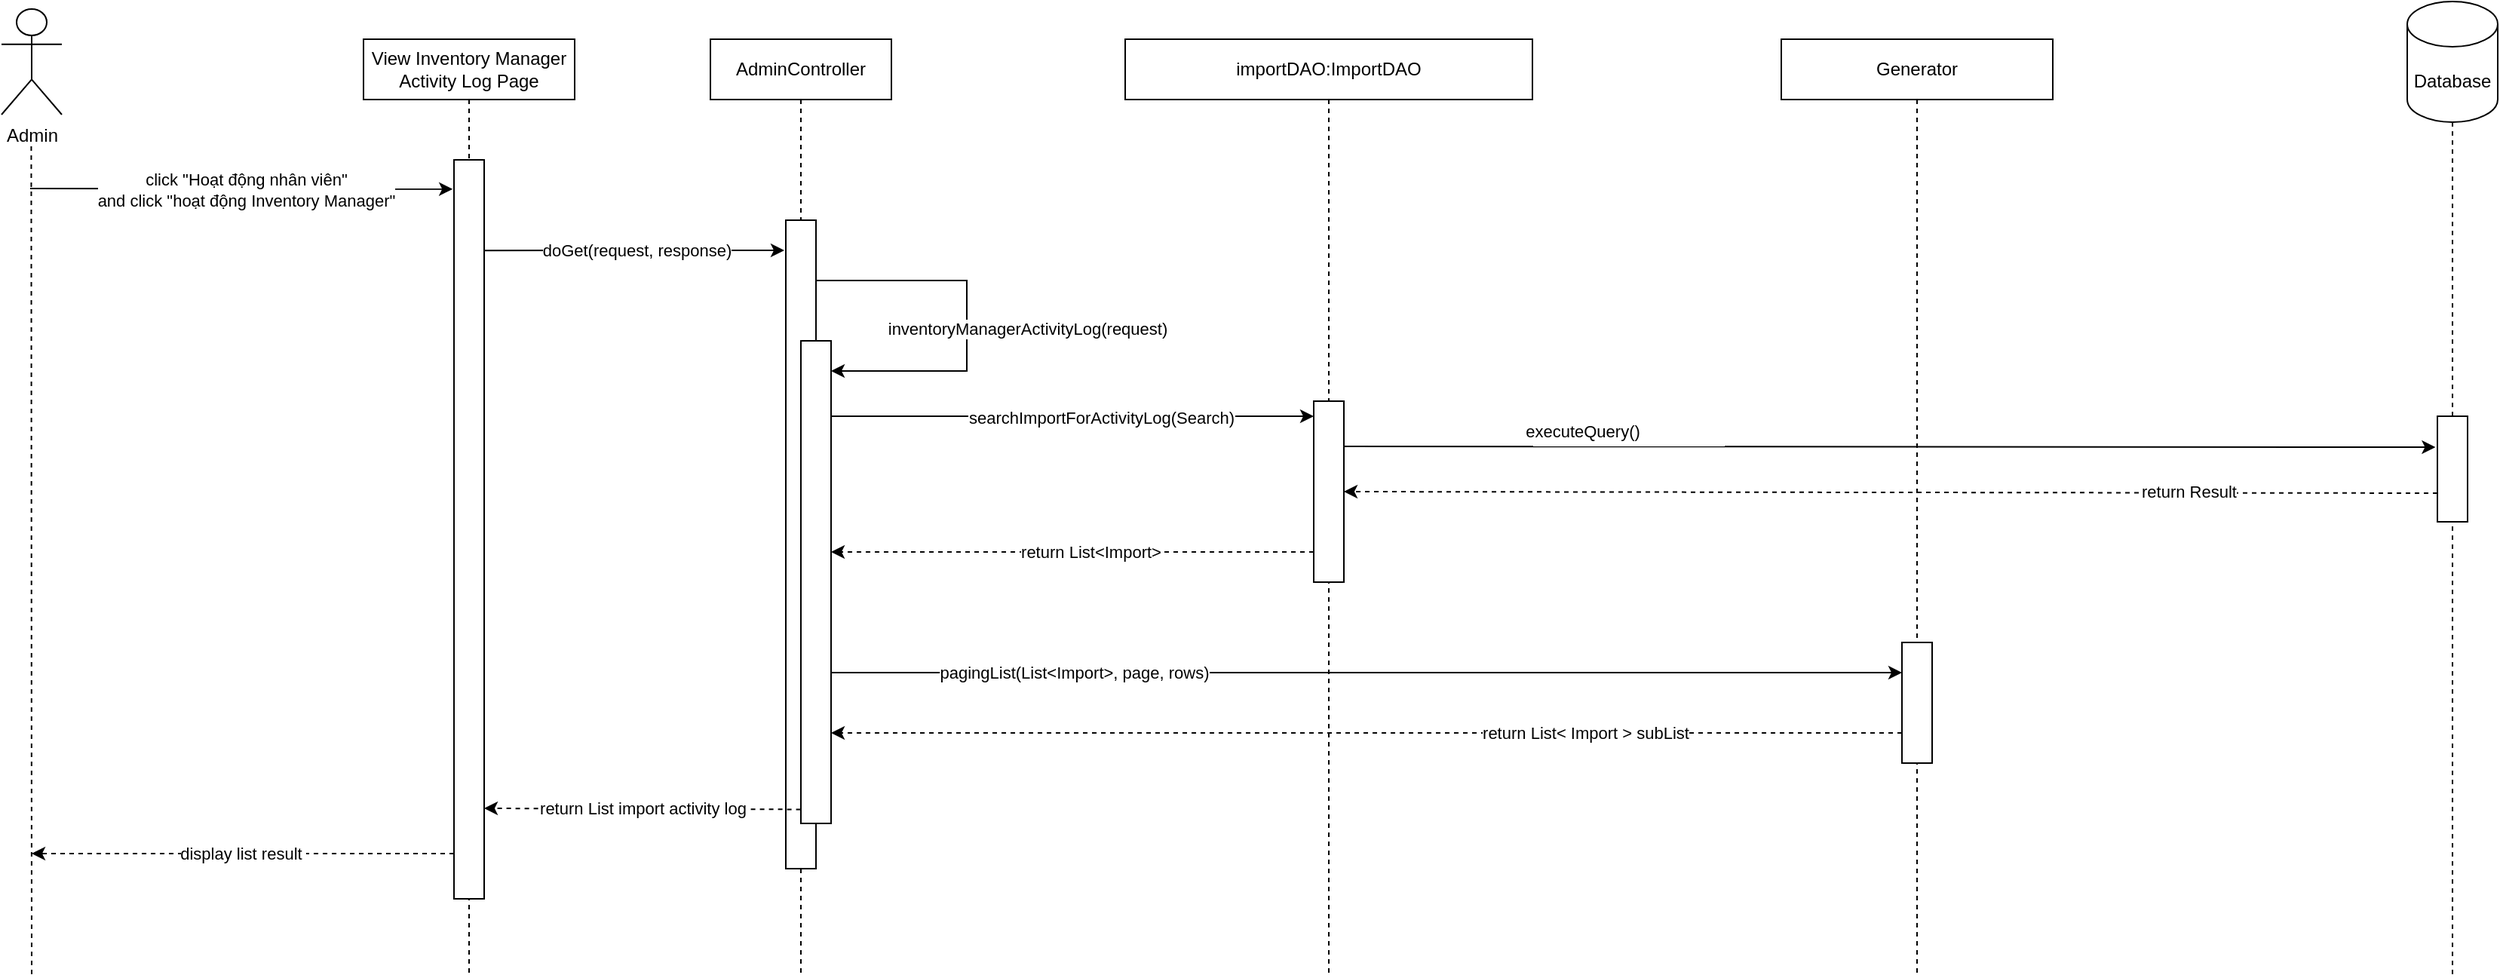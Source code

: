 <mxfile version="21.7.5" type="device">
  <diagram name="Page-1" id="02Nq9jW7B3owufkaCvR9">
    <mxGraphModel dx="1954" dy="1868" grid="1" gridSize="10" guides="1" tooltips="1" connect="1" arrows="1" fold="1" page="1" pageScale="1" pageWidth="850" pageHeight="1100" math="0" shadow="0">
      <root>
        <mxCell id="0" />
        <mxCell id="1" parent="0" />
        <mxCell id="blRzjGdOvriiohquqsqD-1" value="importDAO:ImportDAO" style="shape=umlLifeline;perimeter=lifelinePerimeter;whiteSpace=wrap;html=1;container=1;dropTarget=0;collapsible=0;recursiveResize=0;outlineConnect=0;portConstraint=eastwest;newEdgeStyle={&quot;curved&quot;:0,&quot;rounded&quot;:0};" parent="1" vertex="1">
          <mxGeometry x="1245" y="460" width="270" height="620" as="geometry" />
        </mxCell>
        <mxCell id="7hafV3GSP3RzsJZpvLI7-5" value="" style="endArrow=none;dashed=1;html=1;rounded=0;" parent="1" source="blRzjGdOvriiohquqsqD-7" target="7hafV3GSP3RzsJZpvLI7-6" edge="1">
          <mxGeometry width="50" height="50" relative="1" as="geometry">
            <mxPoint x="1660" y="1200" as="sourcePoint" />
            <mxPoint x="750" y="530" as="targetPoint" />
          </mxGeometry>
        </mxCell>
        <mxCell id="7hafV3GSP3RzsJZpvLI7-6" value="Database" style="shape=cylinder3;whiteSpace=wrap;html=1;boundedLbl=1;backgroundOutline=1;size=15;" parent="1" vertex="1">
          <mxGeometry x="2095" y="435" width="60" height="80" as="geometry" />
        </mxCell>
        <mxCell id="pOCr6q6vtAm0lsox3jmK-1" value="Admin" style="shape=umlActor;verticalLabelPosition=bottom;verticalAlign=top;html=1;" parent="1" vertex="1">
          <mxGeometry x="500" y="440" width="40" height="70" as="geometry" />
        </mxCell>
        <mxCell id="pOCr6q6vtAm0lsox3jmK-4" value="" style="endArrow=none;dashed=1;html=1;rounded=0;" parent="1" edge="1">
          <mxGeometry width="50" height="50" relative="1" as="geometry">
            <mxPoint x="520" y="1080" as="sourcePoint" />
            <mxPoint x="519.72" y="530" as="targetPoint" />
          </mxGeometry>
        </mxCell>
        <mxCell id="pOCr6q6vtAm0lsox3jmK-5" value="AdminController" style="shape=umlLifeline;perimeter=lifelinePerimeter;whiteSpace=wrap;html=1;container=1;dropTarget=0;collapsible=0;recursiveResize=0;outlineConnect=0;portConstraint=eastwest;newEdgeStyle={&quot;curved&quot;:0,&quot;rounded&quot;:0};" parent="1" vertex="1">
          <mxGeometry x="970" y="460" width="120" height="620" as="geometry" />
        </mxCell>
        <mxCell id="pOCr6q6vtAm0lsox3jmK-6" value="Generator" style="shape=umlLifeline;perimeter=lifelinePerimeter;whiteSpace=wrap;html=1;container=1;dropTarget=0;collapsible=0;recursiveResize=0;outlineConnect=0;portConstraint=eastwest;newEdgeStyle={&quot;curved&quot;:0,&quot;rounded&quot;:0};" parent="1" vertex="1">
          <mxGeometry x="1680" y="460" width="180" height="620" as="geometry" />
        </mxCell>
        <mxCell id="pOCr6q6vtAm0lsox3jmK-10" value="" style="endArrow=classic;html=1;rounded=0;entryX=-0.05;entryY=0.024;entryDx=0;entryDy=0;entryPerimeter=0;" parent="1" edge="1">
          <mxGeometry width="50" height="50" relative="1" as="geometry">
            <mxPoint x="820" y="600.08" as="sourcePoint" />
            <mxPoint x="1019" y="600.0" as="targetPoint" />
          </mxGeometry>
        </mxCell>
        <mxCell id="pOCr6q6vtAm0lsox3jmK-11" value="doGet(request, response)" style="edgeLabel;html=1;align=center;verticalAlign=middle;resizable=0;points=[];" parent="pOCr6q6vtAm0lsox3jmK-10" vertex="1" connectable="0">
          <mxGeometry x="0.087" relative="1" as="geometry">
            <mxPoint x="-7" as="offset" />
          </mxGeometry>
        </mxCell>
        <mxCell id="pOCr6q6vtAm0lsox3jmK-13" value="" style="endArrow=classic;html=1;rounded=0;entryX=0.005;entryY=0.034;entryDx=0;entryDy=0;entryPerimeter=0;" parent="1" edge="1">
          <mxGeometry width="50" height="50" relative="1" as="geometry">
            <mxPoint x="519" y="559" as="sourcePoint" />
            <mxPoint x="799.1" y="559.38" as="targetPoint" />
          </mxGeometry>
        </mxCell>
        <mxCell id="pOCr6q6vtAm0lsox3jmK-40" value="click &quot;Hoạt động nhân viên&quot; &lt;br&gt;and click &quot;hoạt động Inventory Manager&quot;" style="edgeLabel;html=1;align=center;verticalAlign=middle;resizable=0;points=[];" parent="pOCr6q6vtAm0lsox3jmK-13" vertex="1" connectable="0">
          <mxGeometry x="-0.158" y="2" relative="1" as="geometry">
            <mxPoint x="25" y="3" as="offset" />
          </mxGeometry>
        </mxCell>
        <mxCell id="pOCr6q6vtAm0lsox3jmK-12" value="" style="rounded=0;whiteSpace=wrap;html=1;" parent="1" vertex="1">
          <mxGeometry x="1020" y="580" width="20" height="430" as="geometry" />
        </mxCell>
        <mxCell id="pOCr6q6vtAm0lsox3jmK-15" value="" style="rounded=0;whiteSpace=wrap;html=1;" parent="1" vertex="1">
          <mxGeometry x="1370" y="700" width="20" height="120" as="geometry" />
        </mxCell>
        <mxCell id="pOCr6q6vtAm0lsox3jmK-16" value="&lt;span id=&quot;docs-internal-guid-dc2d509d-7fff-d388-6200-2b9743ca5b75&quot;&gt;&lt;/span&gt;View Inventory Manager Activity Log Page" style="shape=umlLifeline;perimeter=lifelinePerimeter;whiteSpace=wrap;html=1;container=1;dropTarget=0;collapsible=0;recursiveResize=0;outlineConnect=0;portConstraint=eastwest;newEdgeStyle={&quot;curved&quot;:0,&quot;rounded&quot;:0};" parent="1" vertex="1">
          <mxGeometry x="740" y="460" width="140" height="620" as="geometry" />
        </mxCell>
        <mxCell id="pOCr6q6vtAm0lsox3jmK-17" value="" style="rounded=0;whiteSpace=wrap;html=1;" parent="1" vertex="1">
          <mxGeometry x="800" y="540" width="20" height="490" as="geometry" />
        </mxCell>
        <mxCell id="pOCr6q6vtAm0lsox3jmK-20" value="" style="rounded=0;whiteSpace=wrap;html=1;" parent="1" vertex="1">
          <mxGeometry x="1030" y="660" width="20" height="320" as="geometry" />
        </mxCell>
        <mxCell id="pOCr6q6vtAm0lsox3jmK-21" value="" style="endArrow=classic;html=1;rounded=0;" parent="1" edge="1">
          <mxGeometry width="50" height="50" relative="1" as="geometry">
            <mxPoint x="1040" y="620" as="sourcePoint" />
            <mxPoint x="1050" y="680" as="targetPoint" />
            <Array as="points">
              <mxPoint x="1140" y="620" />
              <mxPoint x="1140" y="680" />
            </Array>
          </mxGeometry>
        </mxCell>
        <mxCell id="pOCr6q6vtAm0lsox3jmK-22" value="inventoryManagerActivityLog(request)" style="edgeLabel;html=1;align=center;verticalAlign=middle;resizable=0;points=[];" parent="pOCr6q6vtAm0lsox3jmK-21" vertex="1" connectable="0">
          <mxGeometry x="0.087" relative="1" as="geometry">
            <mxPoint x="40" y="-4" as="offset" />
          </mxGeometry>
        </mxCell>
        <mxCell id="pOCr6q6vtAm0lsox3jmK-32" value="display list result&amp;nbsp;" style="endArrow=classic;html=1;rounded=0;dashed=1;exitX=0.005;exitY=0.82;exitDx=0;exitDy=0;exitPerimeter=0;" parent="1" edge="1">
          <mxGeometry width="50" height="50" relative="1" as="geometry">
            <mxPoint x="800" y="1000" as="sourcePoint" />
            <mxPoint x="520" y="1000" as="targetPoint" />
            <mxPoint as="offset" />
          </mxGeometry>
        </mxCell>
        <mxCell id="blRzjGdOvriiohquqsqD-10" value="return&amp;nbsp;List&amp;lt;Import&amp;gt;" style="endArrow=classic;html=1;rounded=0;dashed=1;exitX=-0.178;exitY=0.826;exitDx=0;exitDy=0;exitPerimeter=0;" parent="1" edge="1">
          <mxGeometry x="-0.075" width="50" height="50" relative="1" as="geometry">
            <mxPoint x="1370" y="800.0" as="sourcePoint" />
            <mxPoint x="1050" y="800" as="targetPoint" />
            <mxPoint as="offset" />
          </mxGeometry>
        </mxCell>
        <mxCell id="blRzjGdOvriiohquqsqD-12" value="" style="rounded=0;whiteSpace=wrap;html=1;" parent="1" vertex="1">
          <mxGeometry x="1760" y="860" width="20" height="80" as="geometry" />
        </mxCell>
        <mxCell id="blRzjGdOvriiohquqsqD-13" value="executeQuery()" style="endArrow=classic;html=1;rounded=0;entryX=-0.065;entryY=0.293;entryDx=0;entryDy=0;entryPerimeter=0;exitX=1;exitY=0.25;exitDx=0;exitDy=0;" parent="1" source="pOCr6q6vtAm0lsox3jmK-15" target="blRzjGdOvriiohquqsqD-7" edge="1">
          <mxGeometry x="-0.565" y="10" width="50" height="50" relative="1" as="geometry">
            <mxPoint x="1400" y="731" as="sourcePoint" />
            <mxPoint x="2110" y="730" as="targetPoint" />
            <mxPoint as="offset" />
          </mxGeometry>
        </mxCell>
        <mxCell id="blRzjGdOvriiohquqsqD-14" value="return Result" style="endArrow=classic;html=1;rounded=0;dashed=1;exitX=0.012;exitY=0.85;exitDx=0;exitDy=0;exitPerimeter=0;entryX=1;entryY=0.5;entryDx=0;entryDy=0;" parent="1" target="pOCr6q6vtAm0lsox3jmK-15" edge="1">
          <mxGeometry x="-0.545" y="-1" width="50" height="50" relative="1" as="geometry">
            <mxPoint x="2115" y="761" as="sourcePoint" />
            <mxPoint x="1400" y="761" as="targetPoint" />
            <mxPoint as="offset" />
          </mxGeometry>
        </mxCell>
        <mxCell id="blRzjGdOvriiohquqsqD-15" value="" style="endArrow=none;dashed=1;html=1;rounded=0;" parent="1" target="blRzjGdOvriiohquqsqD-7" edge="1">
          <mxGeometry width="50" height="50" relative="1" as="geometry">
            <mxPoint x="2125" y="1080" as="sourcePoint" />
            <mxPoint x="2440" y="590" as="targetPoint" />
          </mxGeometry>
        </mxCell>
        <mxCell id="blRzjGdOvriiohquqsqD-7" value="" style="rounded=0;whiteSpace=wrap;html=1;" parent="1" vertex="1">
          <mxGeometry x="2115" y="710" width="20" height="70" as="geometry" />
        </mxCell>
        <mxCell id="blRzjGdOvriiohquqsqD-28" value="return List import activity log" style="endArrow=classic;html=1;rounded=0;dashed=1;exitX=-0.01;exitY=0.971;exitDx=0;exitDy=0;exitPerimeter=0;" parent="1" source="pOCr6q6vtAm0lsox3jmK-20" edge="1">
          <mxGeometry width="50" height="50" relative="1" as="geometry">
            <mxPoint x="1020" y="970.46" as="sourcePoint" />
            <mxPoint x="820" y="970" as="targetPoint" />
            <mxPoint as="offset" />
          </mxGeometry>
        </mxCell>
        <mxCell id="cDN9xTiaiaY1l8FQXslb-1" value="searchImportForActivityLog(Search)" style="endArrow=classic;html=1;rounded=0;exitX=1;exitY=0.25;exitDx=0;exitDy=0;" parent="1" edge="1">
          <mxGeometry x="0.119" y="-1" width="50" height="50" relative="1" as="geometry">
            <mxPoint x="1050" y="710" as="sourcePoint" />
            <mxPoint x="1370" y="710" as="targetPoint" />
            <mxPoint as="offset" />
          </mxGeometry>
        </mxCell>
        <mxCell id="cDN9xTiaiaY1l8FQXslb-2" value="pagingList(List&amp;lt;Import&amp;gt;, page, rows)" style="endArrow=classic;html=1;rounded=0;entryX=0;entryY=0.25;entryDx=0;entryDy=0;" parent="1" target="blRzjGdOvriiohquqsqD-12" edge="1">
          <mxGeometry x="-0.548" width="50" height="50" relative="1" as="geometry">
            <mxPoint x="1050" y="880" as="sourcePoint" />
            <mxPoint x="1370" y="870" as="targetPoint" />
            <mxPoint as="offset" />
          </mxGeometry>
        </mxCell>
        <mxCell id="cDN9xTiaiaY1l8FQXslb-3" value="return List&amp;lt;&amp;nbsp;Import &amp;gt; subList" style="endArrow=classic;html=1;rounded=0;dashed=1;exitX=-0.178;exitY=0.826;exitDx=0;exitDy=0;exitPerimeter=0;" parent="1" edge="1">
          <mxGeometry x="-0.408" width="50" height="50" relative="1" as="geometry">
            <mxPoint x="1760" y="920.0" as="sourcePoint" />
            <mxPoint x="1050" y="920" as="targetPoint" />
            <mxPoint as="offset" />
          </mxGeometry>
        </mxCell>
      </root>
    </mxGraphModel>
  </diagram>
</mxfile>
